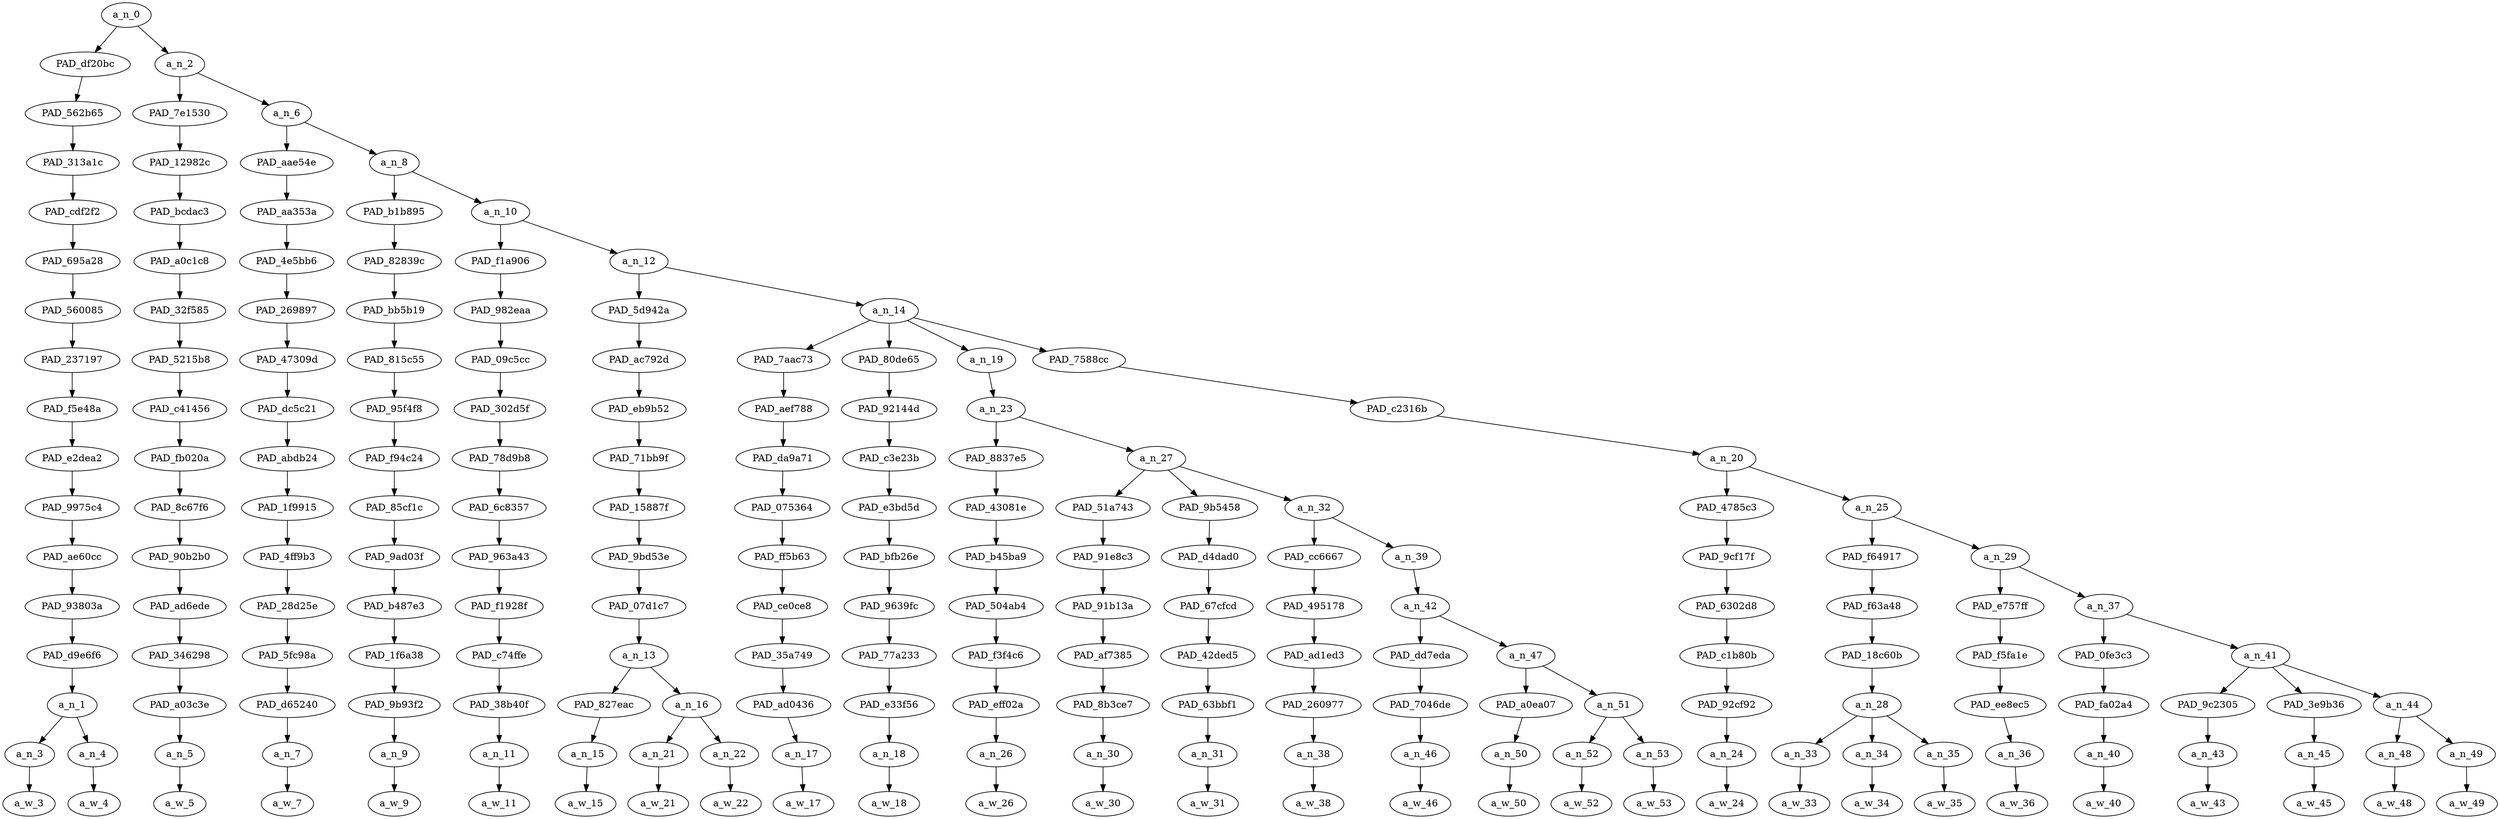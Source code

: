 strict digraph "" {
	a_n_0	[div_dir=-1,
		index=0,
		level=16,
		pos="1.839599609375,16!",
		text_span="[0, 1, 2, 3, 4, 5, 6, 7, 8, 9, 10, 11, 12, 13, 14, 15, 16, 17, 18, 19, 20, 21, 22, 23, 24, 25, 26, 27, 28]",
		value=1.00000002];
	PAD_df20bc	[div_dir=1,
		index=0,
		level=15,
		pos="0.5,15!",
		text_span="[0, 1]",
		value=0.06451453];
	a_n_0 -> PAD_df20bc;
	a_n_2	[div_dir=-1,
		index=1,
		level=15,
		pos="3.17919921875,15!",
		text_span="[2, 3, 4, 5, 6, 7, 8, 9, 10, 11, 12, 13, 14, 15, 16, 17, 18, 19, 20, 21, 22, 23, 24, 25, 26, 27, 28]",
		value=0.93546769];
	a_n_0 -> a_n_2;
	PAD_562b65	[div_dir=1,
		index=0,
		level=14,
		pos="0.5,14!",
		text_span="[0, 1]",
		value=0.06451453];
	PAD_df20bc -> PAD_562b65;
	PAD_313a1c	[div_dir=1,
		index=0,
		level=13,
		pos="0.5,13!",
		text_span="[0, 1]",
		value=0.06451453];
	PAD_562b65 -> PAD_313a1c;
	PAD_cdf2f2	[div_dir=1,
		index=0,
		level=12,
		pos="0.5,12!",
		text_span="[0, 1]",
		value=0.06451453];
	PAD_313a1c -> PAD_cdf2f2;
	PAD_695a28	[div_dir=1,
		index=0,
		level=11,
		pos="0.5,11!",
		text_span="[0, 1]",
		value=0.06451453];
	PAD_cdf2f2 -> PAD_695a28;
	PAD_560085	[div_dir=1,
		index=0,
		level=10,
		pos="0.5,10!",
		text_span="[0, 1]",
		value=0.06451453];
	PAD_695a28 -> PAD_560085;
	PAD_237197	[div_dir=1,
		index=0,
		level=9,
		pos="0.5,9!",
		text_span="[0, 1]",
		value=0.06451453];
	PAD_560085 -> PAD_237197;
	PAD_f5e48a	[div_dir=1,
		index=0,
		level=8,
		pos="0.5,8!",
		text_span="[0, 1]",
		value=0.06451453];
	PAD_237197 -> PAD_f5e48a;
	PAD_e2dea2	[div_dir=1,
		index=0,
		level=7,
		pos="0.5,7!",
		text_span="[0, 1]",
		value=0.06451453];
	PAD_f5e48a -> PAD_e2dea2;
	PAD_9975c4	[div_dir=1,
		index=0,
		level=6,
		pos="0.5,6!",
		text_span="[0, 1]",
		value=0.06451453];
	PAD_e2dea2 -> PAD_9975c4;
	PAD_ae60cc	[div_dir=1,
		index=0,
		level=5,
		pos="0.5,5!",
		text_span="[0, 1]",
		value=0.06451453];
	PAD_9975c4 -> PAD_ae60cc;
	PAD_93803a	[div_dir=1,
		index=0,
		level=4,
		pos="0.5,4!",
		text_span="[0, 1]",
		value=0.06451453];
	PAD_ae60cc -> PAD_93803a;
	PAD_d9e6f6	[div_dir=1,
		index=0,
		level=3,
		pos="0.5,3!",
		text_span="[0, 1]",
		value=0.06451453];
	PAD_93803a -> PAD_d9e6f6;
	a_n_1	[div_dir=1,
		index=0,
		level=2,
		pos="0.5,2!",
		text_span="[0, 1]",
		value=0.06451453];
	PAD_d9e6f6 -> a_n_1;
	a_n_3	[div_dir=1,
		index=0,
		level=1,
		pos="0.0,1!",
		text_span="[0]",
		value=0.02640647];
	a_n_1 -> a_n_3;
	a_n_4	[div_dir=1,
		index=1,
		level=1,
		pos="1.0,1!",
		text_span="[1]",
		value=0.03806946];
	a_n_1 -> a_n_4;
	a_w_3	[div_dir=0,
		index=0,
		level=0,
		pos="0,0!",
		text_span="[0]",
		value="<user>"];
	a_n_3 -> a_w_3;
	a_w_4	[div_dir=0,
		index=1,
		level=0,
		pos="1,0!",
		text_span="[1]",
		value=nah];
	a_n_4 -> a_w_4;
	PAD_7e1530	[div_dir=-1,
		index=1,
		level=14,
		pos="2.0,14!",
		text_span="[2]",
		value=0.02157245];
	a_n_2 -> PAD_7e1530;
	a_n_6	[div_dir=-1,
		index=2,
		level=14,
		pos="4.3583984375,14!",
		text_span="[3, 4, 5, 6, 7, 8, 9, 10, 11, 12, 13, 14, 15, 16, 17, 18, 19, 20, 21, 22, 23, 24, 25, 26, 27, 28]",
		value=0.91386960];
	a_n_2 -> a_n_6;
	PAD_12982c	[div_dir=-1,
		index=1,
		level=13,
		pos="2.0,13!",
		text_span="[2]",
		value=0.02157245];
	PAD_7e1530 -> PAD_12982c;
	PAD_bcdac3	[div_dir=-1,
		index=1,
		level=12,
		pos="2.0,12!",
		text_span="[2]",
		value=0.02157245];
	PAD_12982c -> PAD_bcdac3;
	PAD_a0c1c8	[div_dir=-1,
		index=1,
		level=11,
		pos="2.0,11!",
		text_span="[2]",
		value=0.02157245];
	PAD_bcdac3 -> PAD_a0c1c8;
	PAD_32f585	[div_dir=-1,
		index=1,
		level=10,
		pos="2.0,10!",
		text_span="[2]",
		value=0.02157245];
	PAD_a0c1c8 -> PAD_32f585;
	PAD_5215b8	[div_dir=-1,
		index=1,
		level=9,
		pos="2.0,9!",
		text_span="[2]",
		value=0.02157245];
	PAD_32f585 -> PAD_5215b8;
	PAD_c41456	[div_dir=-1,
		index=1,
		level=8,
		pos="2.0,8!",
		text_span="[2]",
		value=0.02157245];
	PAD_5215b8 -> PAD_c41456;
	PAD_fb020a	[div_dir=-1,
		index=1,
		level=7,
		pos="2.0,7!",
		text_span="[2]",
		value=0.02157245];
	PAD_c41456 -> PAD_fb020a;
	PAD_8c67f6	[div_dir=-1,
		index=1,
		level=6,
		pos="2.0,6!",
		text_span="[2]",
		value=0.02157245];
	PAD_fb020a -> PAD_8c67f6;
	PAD_90b2b0	[div_dir=-1,
		index=1,
		level=5,
		pos="2.0,5!",
		text_span="[2]",
		value=0.02157245];
	PAD_8c67f6 -> PAD_90b2b0;
	PAD_ad6ede	[div_dir=-1,
		index=1,
		level=4,
		pos="2.0,4!",
		text_span="[2]",
		value=0.02157245];
	PAD_90b2b0 -> PAD_ad6ede;
	PAD_346298	[div_dir=-1,
		index=1,
		level=3,
		pos="2.0,3!",
		text_span="[2]",
		value=0.02157245];
	PAD_ad6ede -> PAD_346298;
	PAD_a03c3e	[div_dir=-1,
		index=1,
		level=2,
		pos="2.0,2!",
		text_span="[2]",
		value=0.02157245];
	PAD_346298 -> PAD_a03c3e;
	a_n_5	[div_dir=-1,
		index=2,
		level=1,
		pos="2.0,1!",
		text_span="[2]",
		value=0.02157245];
	PAD_a03c3e -> a_n_5;
	a_w_5	[div_dir=0,
		index=2,
		level=0,
		pos="2,0!",
		text_span="[2]",
		value=let];
	a_n_5 -> a_w_5;
	PAD_aae54e	[div_dir=-1,
		index=2,
		level=13,
		pos="3.0,13!",
		text_span="[3]",
		value=0.02118823];
	a_n_6 -> PAD_aae54e;
	a_n_8	[div_dir=-1,
		index=3,
		level=13,
		pos="5.716796875,13!",
		text_span="[4, 5, 6, 7, 8, 9, 10, 11, 12, 13, 14, 15, 16, 17, 18, 19, 20, 21, 22, 23, 24, 25, 26, 27, 28]",
		value=0.89266637];
	a_n_6 -> a_n_8;
	PAD_aa353a	[div_dir=-1,
		index=2,
		level=12,
		pos="3.0,12!",
		text_span="[3]",
		value=0.02118823];
	PAD_aae54e -> PAD_aa353a;
	PAD_4e5bb6	[div_dir=-1,
		index=2,
		level=11,
		pos="3.0,11!",
		text_span="[3]",
		value=0.02118823];
	PAD_aa353a -> PAD_4e5bb6;
	PAD_269897	[div_dir=-1,
		index=2,
		level=10,
		pos="3.0,10!",
		text_span="[3]",
		value=0.02118823];
	PAD_4e5bb6 -> PAD_269897;
	PAD_47309d	[div_dir=-1,
		index=2,
		level=9,
		pos="3.0,9!",
		text_span="[3]",
		value=0.02118823];
	PAD_269897 -> PAD_47309d;
	PAD_dc5c21	[div_dir=-1,
		index=2,
		level=8,
		pos="3.0,8!",
		text_span="[3]",
		value=0.02118823];
	PAD_47309d -> PAD_dc5c21;
	PAD_abdb24	[div_dir=-1,
		index=2,
		level=7,
		pos="3.0,7!",
		text_span="[3]",
		value=0.02118823];
	PAD_dc5c21 -> PAD_abdb24;
	PAD_1f9915	[div_dir=-1,
		index=2,
		level=6,
		pos="3.0,6!",
		text_span="[3]",
		value=0.02118823];
	PAD_abdb24 -> PAD_1f9915;
	PAD_4ff9b3	[div_dir=-1,
		index=2,
		level=5,
		pos="3.0,5!",
		text_span="[3]",
		value=0.02118823];
	PAD_1f9915 -> PAD_4ff9b3;
	PAD_28d25e	[div_dir=-1,
		index=2,
		level=4,
		pos="3.0,4!",
		text_span="[3]",
		value=0.02118823];
	PAD_4ff9b3 -> PAD_28d25e;
	PAD_5fc98a	[div_dir=-1,
		index=2,
		level=3,
		pos="3.0,3!",
		text_span="[3]",
		value=0.02118823];
	PAD_28d25e -> PAD_5fc98a;
	PAD_d65240	[div_dir=-1,
		index=2,
		level=2,
		pos="3.0,2!",
		text_span="[3]",
		value=0.02118823];
	PAD_5fc98a -> PAD_d65240;
	a_n_7	[div_dir=-1,
		index=3,
		level=1,
		pos="3.0,1!",
		text_span="[3]",
		value=0.02118823];
	PAD_d65240 -> a_n_7;
	a_w_7	[div_dir=0,
		index=3,
		level=0,
		pos="3,0!",
		text_span="[3]",
		value=me];
	a_n_7 -> a_w_7;
	PAD_b1b895	[div_dir=1,
		index=3,
		level=12,
		pos="4.0,12!",
		text_span="[4]",
		value=0.03450278];
	a_n_8 -> PAD_b1b895;
	a_n_10	[div_dir=-1,
		index=4,
		level=12,
		pos="7.43359375,12!",
		text_span="[5, 6, 7, 8, 9, 10, 11, 12, 13, 14, 15, 16, 17, 18, 19, 20, 21, 22, 23, 24, 25, 26, 27, 28]",
		value=0.85815947];
	a_n_8 -> a_n_10;
	PAD_82839c	[div_dir=1,
		index=3,
		level=11,
		pos="4.0,11!",
		text_span="[4]",
		value=0.03450278];
	PAD_b1b895 -> PAD_82839c;
	PAD_bb5b19	[div_dir=1,
		index=3,
		level=10,
		pos="4.0,10!",
		text_span="[4]",
		value=0.03450278];
	PAD_82839c -> PAD_bb5b19;
	PAD_815c55	[div_dir=1,
		index=3,
		level=9,
		pos="4.0,9!",
		text_span="[4]",
		value=0.03450278];
	PAD_bb5b19 -> PAD_815c55;
	PAD_95f4f8	[div_dir=1,
		index=3,
		level=8,
		pos="4.0,8!",
		text_span="[4]",
		value=0.03450278];
	PAD_815c55 -> PAD_95f4f8;
	PAD_f94c24	[div_dir=1,
		index=3,
		level=7,
		pos="4.0,7!",
		text_span="[4]",
		value=0.03450278];
	PAD_95f4f8 -> PAD_f94c24;
	PAD_85cf1c	[div_dir=1,
		index=3,
		level=6,
		pos="4.0,6!",
		text_span="[4]",
		value=0.03450278];
	PAD_f94c24 -> PAD_85cf1c;
	PAD_9ad03f	[div_dir=1,
		index=3,
		level=5,
		pos="4.0,5!",
		text_span="[4]",
		value=0.03450278];
	PAD_85cf1c -> PAD_9ad03f;
	PAD_b487e3	[div_dir=1,
		index=3,
		level=4,
		pos="4.0,4!",
		text_span="[4]",
		value=0.03450278];
	PAD_9ad03f -> PAD_b487e3;
	PAD_1f6a38	[div_dir=1,
		index=3,
		level=3,
		pos="4.0,3!",
		text_span="[4]",
		value=0.03450278];
	PAD_b487e3 -> PAD_1f6a38;
	PAD_9b93f2	[div_dir=1,
		index=3,
		level=2,
		pos="4.0,2!",
		text_span="[4]",
		value=0.03450278];
	PAD_1f6a38 -> PAD_9b93f2;
	a_n_9	[div_dir=1,
		index=4,
		level=1,
		pos="4.0,1!",
		text_span="[4]",
		value=0.03450278];
	PAD_9b93f2 -> a_n_9;
	a_w_9	[div_dir=0,
		index=4,
		level=0,
		pos="4,0!",
		text_span="[4]",
		value=translate];
	a_n_9 -> a_w_9;
	PAD_f1a906	[div_dir=1,
		index=4,
		level=11,
		pos="5.0,11!",
		text_span="[5]",
		value=0.01862827];
	a_n_10 -> PAD_f1a906;
	a_n_12	[div_dir=-1,
		index=5,
		level=11,
		pos="9.8671875,11!",
		text_span="[6, 7, 8, 9, 10, 11, 12, 13, 14, 15, 16, 17, 18, 19, 20, 21, 22, 23, 24, 25, 26, 27, 28]",
		value=0.83952267];
	a_n_10 -> a_n_12;
	PAD_982eaa	[div_dir=1,
		index=4,
		level=10,
		pos="5.0,10!",
		text_span="[5]",
		value=0.01862827];
	PAD_f1a906 -> PAD_982eaa;
	PAD_09c5cc	[div_dir=1,
		index=4,
		level=9,
		pos="5.0,9!",
		text_span="[5]",
		value=0.01862827];
	PAD_982eaa -> PAD_09c5cc;
	PAD_302d5f	[div_dir=1,
		index=4,
		level=8,
		pos="5.0,8!",
		text_span="[5]",
		value=0.01862827];
	PAD_09c5cc -> PAD_302d5f;
	PAD_78d9b8	[div_dir=1,
		index=4,
		level=7,
		pos="5.0,7!",
		text_span="[5]",
		value=0.01862827];
	PAD_302d5f -> PAD_78d9b8;
	PAD_6c8357	[div_dir=1,
		index=4,
		level=6,
		pos="5.0,6!",
		text_span="[5]",
		value=0.01862827];
	PAD_78d9b8 -> PAD_6c8357;
	PAD_963a43	[div_dir=1,
		index=4,
		level=5,
		pos="5.0,5!",
		text_span="[5]",
		value=0.01862827];
	PAD_6c8357 -> PAD_963a43;
	PAD_f1928f	[div_dir=1,
		index=4,
		level=4,
		pos="5.0,4!",
		text_span="[5]",
		value=0.01862827];
	PAD_963a43 -> PAD_f1928f;
	PAD_c74ffe	[div_dir=1,
		index=4,
		level=3,
		pos="5.0,3!",
		text_span="[5]",
		value=0.01862827];
	PAD_f1928f -> PAD_c74ffe;
	PAD_38b40f	[div_dir=1,
		index=4,
		level=2,
		pos="5.0,2!",
		text_span="[5]",
		value=0.01862827];
	PAD_c74ffe -> PAD_38b40f;
	a_n_11	[div_dir=1,
		index=5,
		level=1,
		pos="5.0,1!",
		text_span="[5]",
		value=0.01862827];
	PAD_38b40f -> a_n_11;
	a_w_11	[div_dir=0,
		index=5,
		level=0,
		pos="5,0!",
		text_span="[5]",
		value=when];
	a_n_11 -> a_w_11;
	PAD_5d942a	[div_dir=-1,
		index=5,
		level=10,
		pos="6.75,10!",
		text_span="[6, 7, 8]",
		value=0.07130250];
	a_n_12 -> PAD_5d942a;
	a_n_14	[div_dir=-1,
		index=6,
		level=10,
		pos="12.984375,10!",
		text_span="[9, 10, 11, 12, 13, 14, 15, 16, 17, 18, 19, 20, 21, 22, 23, 24, 25, 26, 27, 28]",
		value=0.76821087];
	a_n_12 -> a_n_14;
	PAD_ac792d	[div_dir=-1,
		index=5,
		level=9,
		pos="6.75,9!",
		text_span="[6, 7, 8]",
		value=0.07130250];
	PAD_5d942a -> PAD_ac792d;
	PAD_eb9b52	[div_dir=-1,
		index=5,
		level=8,
		pos="6.75,8!",
		text_span="[6, 7, 8]",
		value=0.07130250];
	PAD_ac792d -> PAD_eb9b52;
	PAD_71bb9f	[div_dir=-1,
		index=5,
		level=7,
		pos="6.75,7!",
		text_span="[6, 7, 8]",
		value=0.07130250];
	PAD_eb9b52 -> PAD_71bb9f;
	PAD_15887f	[div_dir=-1,
		index=5,
		level=6,
		pos="6.75,6!",
		text_span="[6, 7, 8]",
		value=0.07130250];
	PAD_71bb9f -> PAD_15887f;
	PAD_9bd53e	[div_dir=-1,
		index=5,
		level=5,
		pos="6.75,5!",
		text_span="[6, 7, 8]",
		value=0.07130250];
	PAD_15887f -> PAD_9bd53e;
	PAD_07d1c7	[div_dir=-1,
		index=5,
		level=4,
		pos="6.75,4!",
		text_span="[6, 7, 8]",
		value=0.07130250];
	PAD_9bd53e -> PAD_07d1c7;
	a_n_13	[div_dir=-1,
		index=5,
		level=3,
		pos="6.75,3!",
		text_span="[6, 7, 8]",
		value=0.07130250];
	PAD_07d1c7 -> a_n_13;
	PAD_827eac	[div_dir=-1,
		index=5,
		level=2,
		pos="6.0,2!",
		text_span="[6]",
		value=0.01817592];
	a_n_13 -> PAD_827eac;
	a_n_16	[div_dir=1,
		index=6,
		level=2,
		pos="7.5,2!",
		text_span="[7, 8]",
		value=0.05312231];
	a_n_13 -> a_n_16;
	a_n_15	[div_dir=-1,
		index=6,
		level=1,
		pos="6.0,1!",
		text_span="[6]",
		value=0.01817592];
	PAD_827eac -> a_n_15;
	a_w_15	[div_dir=0,
		index=6,
		level=0,
		pos="6,0!",
		text_span="[6]",
		value=one];
	a_n_15 -> a_w_15;
	a_n_21	[div_dir=1,
		index=7,
		level=1,
		pos="7.0,1!",
		text_span="[7]",
		value=0.01746420];
	a_n_16 -> a_n_21;
	a_n_22	[div_dir=1,
		index=8,
		level=1,
		pos="8.0,1!",
		text_span="[8]",
		value=0.03562635];
	a_n_16 -> a_n_22;
	a_w_21	[div_dir=0,
		index=7,
		level=0,
		pos="7,0!",
		text_span="[7]",
		value=of];
	a_n_21 -> a_w_21;
	a_w_22	[div_dir=0,
		index=8,
		level=0,
		pos="8,0!",
		text_span="[8]",
		value=us];
	a_n_22 -> a_w_22;
	PAD_7aac73	[div_dir=-1,
		index=6,
		level=9,
		pos="9.0,9!",
		text_span="[9]",
		value=0.08129179];
	a_n_14 -> PAD_7aac73;
	PAD_80de65	[div_dir=1,
		index=7,
		level=9,
		pos="10.0,9!",
		text_span="[10]",
		value=0.02432027];
	a_n_14 -> PAD_80de65;
	a_n_19	[div_dir=-1,
		index=8,
		level=9,
		pos="12.15625,9!",
		text_span="[11, 12, 13, 14, 15, 16, 17, 18]",
		value=0.20646638];
	a_n_14 -> a_n_19;
	PAD_7588cc	[div_dir=1,
		index=9,
		level=9,
		pos="20.78125,9!",
		text_span="[19, 20, 21, 22, 23, 24, 25, 26, 27, 28]",
		value=0.45612407];
	a_n_14 -> PAD_7588cc;
	PAD_aef788	[div_dir=-1,
		index=6,
		level=8,
		pos="9.0,8!",
		text_span="[9]",
		value=0.08129179];
	PAD_7aac73 -> PAD_aef788;
	PAD_da9a71	[div_dir=-1,
		index=6,
		level=7,
		pos="9.0,7!",
		text_span="[9]",
		value=0.08129179];
	PAD_aef788 -> PAD_da9a71;
	PAD_075364	[div_dir=-1,
		index=6,
		level=6,
		pos="9.0,6!",
		text_span="[9]",
		value=0.08129179];
	PAD_da9a71 -> PAD_075364;
	PAD_ff5b63	[div_dir=-1,
		index=6,
		level=5,
		pos="9.0,5!",
		text_span="[9]",
		value=0.08129179];
	PAD_075364 -> PAD_ff5b63;
	PAD_ce0ce8	[div_dir=-1,
		index=6,
		level=4,
		pos="9.0,4!",
		text_span="[9]",
		value=0.08129179];
	PAD_ff5b63 -> PAD_ce0ce8;
	PAD_35a749	[div_dir=-1,
		index=6,
		level=3,
		pos="9.0,3!",
		text_span="[9]",
		value=0.08129179];
	PAD_ce0ce8 -> PAD_35a749;
	PAD_ad0436	[div_dir=-1,
		index=7,
		level=2,
		pos="9.0,2!",
		text_span="[9]",
		value=0.08129179];
	PAD_35a749 -> PAD_ad0436;
	a_n_17	[div_dir=-1,
		index=9,
		level=1,
		pos="9.0,1!",
		text_span="[9]",
		value=0.08129179];
	PAD_ad0436 -> a_n_17;
	a_w_17	[div_dir=0,
		index=9,
		level=0,
		pos="9,0!",
		text_span="[9]",
		value=fucks];
	a_n_17 -> a_w_17;
	PAD_92144d	[div_dir=1,
		index=7,
		level=8,
		pos="10.0,8!",
		text_span="[10]",
		value=0.02432027];
	PAD_80de65 -> PAD_92144d;
	PAD_c3e23b	[div_dir=1,
		index=7,
		level=7,
		pos="10.0,7!",
		text_span="[10]",
		value=0.02432027];
	PAD_92144d -> PAD_c3e23b;
	PAD_e3bd5d	[div_dir=1,
		index=7,
		level=6,
		pos="10.0,6!",
		text_span="[10]",
		value=0.02432027];
	PAD_c3e23b -> PAD_e3bd5d;
	PAD_bfb26e	[div_dir=1,
		index=7,
		level=5,
		pos="10.0,5!",
		text_span="[10]",
		value=0.02432027];
	PAD_e3bd5d -> PAD_bfb26e;
	PAD_9639fc	[div_dir=1,
		index=7,
		level=4,
		pos="10.0,4!",
		text_span="[10]",
		value=0.02432027];
	PAD_bfb26e -> PAD_9639fc;
	PAD_77a233	[div_dir=1,
		index=7,
		level=3,
		pos="10.0,3!",
		text_span="[10]",
		value=0.02432027];
	PAD_9639fc -> PAD_77a233;
	PAD_e33f56	[div_dir=1,
		index=8,
		level=2,
		pos="10.0,2!",
		text_span="[10]",
		value=0.02432027];
	PAD_77a233 -> PAD_e33f56;
	a_n_18	[div_dir=1,
		index=10,
		level=1,
		pos="10.0,1!",
		text_span="[10]",
		value=0.02432027];
	PAD_e33f56 -> a_n_18;
	a_w_18	[div_dir=0,
		index=10,
		level=0,
		pos="10,0!",
		text_span="[10]",
		value=up];
	a_n_18 -> a_w_18;
	a_n_23	[div_dir=-1,
		index=8,
		level=8,
		pos="12.15625,8!",
		text_span="[11, 12, 13, 14, 15, 16, 17, 18]",
		value=0.20644337];
	a_n_19 -> a_n_23;
	PAD_8837e5	[div_dir=-1,
		index=8,
		level=7,
		pos="11.0,7!",
		text_span="[11]",
		value=0.02111133];
	a_n_23 -> PAD_8837e5;
	a_n_27	[div_dir=1,
		index=9,
		level=7,
		pos="13.3125,7!",
		text_span="[12, 13, 14, 15, 16, 17, 18]",
		value=0.18530903];
	a_n_23 -> a_n_27;
	PAD_43081e	[div_dir=-1,
		index=8,
		level=6,
		pos="11.0,6!",
		text_span="[11]",
		value=0.02111133];
	PAD_8837e5 -> PAD_43081e;
	PAD_b45ba9	[div_dir=-1,
		index=8,
		level=5,
		pos="11.0,5!",
		text_span="[11]",
		value=0.02111133];
	PAD_43081e -> PAD_b45ba9;
	PAD_504ab4	[div_dir=-1,
		index=8,
		level=4,
		pos="11.0,4!",
		text_span="[11]",
		value=0.02111133];
	PAD_b45ba9 -> PAD_504ab4;
	PAD_f3f4c6	[div_dir=-1,
		index=8,
		level=3,
		pos="11.0,3!",
		text_span="[11]",
		value=0.02111133];
	PAD_504ab4 -> PAD_f3f4c6;
	PAD_eff02a	[div_dir=-1,
		index=9,
		level=2,
		pos="11.0,2!",
		text_span="[11]",
		value=0.02111133];
	PAD_f3f4c6 -> PAD_eff02a;
	a_n_26	[div_dir=-1,
		index=11,
		level=1,
		pos="11.0,1!",
		text_span="[11]",
		value=0.02111133];
	PAD_eff02a -> a_n_26;
	a_w_26	[div_dir=0,
		index=11,
		level=0,
		pos="11,0!",
		text_span="[11]",
		value=we];
	a_n_26 -> a_w_26;
	PAD_51a743	[div_dir=-1,
		index=9,
		level=6,
		pos="12.0,6!",
		text_span="[12]",
		value=0.01721591];
	a_n_27 -> PAD_51a743;
	PAD_9b5458	[div_dir=-1,
		index=10,
		level=6,
		pos="13.0,6!",
		text_span="[13]",
		value=0.01437650];
	a_n_27 -> PAD_9b5458;
	a_n_32	[div_dir=1,
		index=11,
		level=6,
		pos="14.9375,6!",
		text_span="[14, 15, 16, 17, 18]",
		value=0.15370467];
	a_n_27 -> a_n_32;
	PAD_91e8c3	[div_dir=-1,
		index=9,
		level=5,
		pos="12.0,5!",
		text_span="[12]",
		value=0.01721591];
	PAD_51a743 -> PAD_91e8c3;
	PAD_91b13a	[div_dir=-1,
		index=9,
		level=4,
		pos="12.0,4!",
		text_span="[12]",
		value=0.01721591];
	PAD_91e8c3 -> PAD_91b13a;
	PAD_af7385	[div_dir=-1,
		index=9,
		level=3,
		pos="12.0,3!",
		text_span="[12]",
		value=0.01721591];
	PAD_91b13a -> PAD_af7385;
	PAD_8b3ce7	[div_dir=-1,
		index=10,
		level=2,
		pos="12.0,2!",
		text_span="[12]",
		value=0.01721591];
	PAD_af7385 -> PAD_8b3ce7;
	a_n_30	[div_dir=-1,
		index=12,
		level=1,
		pos="12.0,1!",
		text_span="[12]",
		value=0.01721591];
	PAD_8b3ce7 -> a_n_30;
	a_w_30	[div_dir=0,
		index=12,
		level=0,
		pos="12,0!",
		text_span="[12]",
		value=are];
	a_n_30 -> a_w_30;
	PAD_d4dad0	[div_dir=-1,
		index=10,
		level=5,
		pos="13.0,5!",
		text_span="[13]",
		value=0.01437650];
	PAD_9b5458 -> PAD_d4dad0;
	PAD_67cfcd	[div_dir=-1,
		index=10,
		level=4,
		pos="13.0,4!",
		text_span="[13]",
		value=0.01437650];
	PAD_d4dad0 -> PAD_67cfcd;
	PAD_42ded5	[div_dir=-1,
		index=10,
		level=3,
		pos="13.0,3!",
		text_span="[13]",
		value=0.01437650];
	PAD_67cfcd -> PAD_42ded5;
	PAD_63bbf1	[div_dir=-1,
		index=11,
		level=2,
		pos="13.0,2!",
		text_span="[13]",
		value=0.01437650];
	PAD_42ded5 -> PAD_63bbf1;
	a_n_31	[div_dir=-1,
		index=13,
		level=1,
		pos="13.0,1!",
		text_span="[13]",
		value=0.01437650];
	PAD_63bbf1 -> a_n_31;
	a_w_31	[div_dir=0,
		index=13,
		level=0,
		pos="13,0!",
		text_span="[13]",
		value=all];
	a_n_31 -> a_w_31;
	PAD_cc6667	[div_dir=1,
		index=11,
		level=5,
		pos="14.0,5!",
		text_span="[14]",
		value=0.01940876];
	a_n_32 -> PAD_cc6667;
	a_n_39	[div_dir=1,
		index=12,
		level=5,
		pos="15.875,5!",
		text_span="[15, 16, 17, 18]",
		value=0.13426379];
	a_n_32 -> a_n_39;
	PAD_495178	[div_dir=1,
		index=11,
		level=4,
		pos="14.0,4!",
		text_span="[14]",
		value=0.01940876];
	PAD_cc6667 -> PAD_495178;
	PAD_ad1ed3	[div_dir=1,
		index=11,
		level=3,
		pos="14.0,3!",
		text_span="[14]",
		value=0.01940876];
	PAD_495178 -> PAD_ad1ed3;
	PAD_260977	[div_dir=1,
		index=12,
		level=2,
		pos="14.0,2!",
		text_span="[14]",
		value=0.01940876];
	PAD_ad1ed3 -> PAD_260977;
	a_n_38	[div_dir=1,
		index=14,
		level=1,
		pos="14.0,1!",
		text_span="[14]",
		value=0.01940876];
	PAD_260977 -> a_n_38;
	a_w_38	[div_dir=0,
		index=14,
		level=0,
		pos="14,0!",
		text_span="[14]",
		value=ready];
	a_n_38 -> a_w_38;
	a_n_42	[div_dir=1,
		index=12,
		level=4,
		pos="15.875,4!",
		text_span="[15, 16, 17, 18]",
		value=0.13423621];
	a_n_39 -> a_n_42;
	PAD_dd7eda	[div_dir=1,
		index=12,
		level=3,
		pos="15.0,3!",
		text_span="[15]",
		value=0.01259620];
	a_n_42 -> PAD_dd7eda;
	a_n_47	[div_dir=1,
		index=13,
		level=3,
		pos="16.75,3!",
		text_span="[16, 17, 18]",
		value=0.12161242];
	a_n_42 -> a_n_47;
	PAD_7046de	[div_dir=1,
		index=13,
		level=2,
		pos="15.0,2!",
		text_span="[15]",
		value=0.01259620];
	PAD_dd7eda -> PAD_7046de;
	a_n_46	[div_dir=1,
		index=15,
		level=1,
		pos="15.0,1!",
		text_span="[15]",
		value=0.01259620];
	PAD_7046de -> a_n_46;
	a_w_46	[div_dir=0,
		index=15,
		level=0,
		pos="15,0!",
		text_span="[15]",
		value=to];
	a_n_46 -> a_w_46;
	PAD_a0ea07	[div_dir=1,
		index=14,
		level=2,
		pos="16.0,2!",
		text_span="[16]",
		value=0.05868772];
	a_n_47 -> PAD_a0ea07;
	a_n_51	[div_dir=-1,
		index=15,
		level=2,
		pos="17.5,2!",
		text_span="[17, 18]",
		value=0.06291032];
	a_n_47 -> a_n_51;
	a_n_50	[div_dir=1,
		index=16,
		level=1,
		pos="16.0,1!",
		text_span="[16]",
		value=0.05868772];
	PAD_a0ea07 -> a_n_50;
	a_w_50	[div_dir=0,
		index=16,
		level=0,
		pos="16,0!",
		text_span="[16]",
		value=tweak];
	a_n_50 -> a_w_50;
	a_n_52	[div_dir=1,
		index=17,
		level=1,
		pos="17.0,1!",
		text_span="[17]",
		value=0.02006234];
	a_n_51 -> a_n_52;
	a_n_53	[div_dir=-1,
		index=18,
		level=1,
		pos="18.0,1!",
		text_span="[18]",
		value=0.04284359];
	a_n_51 -> a_n_53;
	a_w_52	[div_dir=0,
		index=17,
		level=0,
		pos="17,0!",
		text_span="[17]",
		value=the];
	a_n_52 -> a_w_52;
	a_w_53	[div_dir=0,
		index=18,
		level=0,
		pos="18,0!",
		text_span="[18]",
		value=laws];
	a_n_53 -> a_w_53;
	PAD_c2316b	[div_dir=1,
		index=9,
		level=8,
		pos="20.78125,8!",
		text_span="[19, 20, 21, 22, 23, 24, 25, 26, 27, 28]",
		value=0.45612407];
	PAD_7588cc -> PAD_c2316b;
	a_n_20	[div_dir=1,
		index=10,
		level=7,
		pos="20.78125,7!",
		text_span="[19, 20, 21, 22, 23, 24, 25, 26, 27, 28]",
		value=0.45612407];
	PAD_c2316b -> a_n_20;
	PAD_4785c3	[div_dir=-1,
		index=12,
		level=6,
		pos="19.0,6!",
		text_span="[19]",
		value=0.03017317];
	a_n_20 -> PAD_4785c3;
	a_n_25	[div_dir=1,
		index=13,
		level=6,
		pos="22.5625,6!",
		text_span="[20, 21, 22, 23, 24, 25, 26, 27, 28]",
		value=0.42587202];
	a_n_20 -> a_n_25;
	PAD_9cf17f	[div_dir=-1,
		index=13,
		level=5,
		pos="19.0,5!",
		text_span="[19]",
		value=0.03017317];
	PAD_4785c3 -> PAD_9cf17f;
	PAD_6302d8	[div_dir=-1,
		index=13,
		level=4,
		pos="19.0,4!",
		text_span="[19]",
		value=0.03017317];
	PAD_9cf17f -> PAD_6302d8;
	PAD_c1b80b	[div_dir=-1,
		index=14,
		level=3,
		pos="19.0,3!",
		text_span="[19]",
		value=0.03017317];
	PAD_6302d8 -> PAD_c1b80b;
	PAD_92cf92	[div_dir=-1,
		index=16,
		level=2,
		pos="19.0,2!",
		text_span="[19]",
		value=0.03017317];
	PAD_c1b80b -> PAD_92cf92;
	a_n_24	[div_dir=-1,
		index=19,
		level=1,
		pos="19.0,1!",
		text_span="[19]",
		value=0.03017317];
	PAD_92cf92 -> a_n_24;
	a_w_24	[div_dir=0,
		index=19,
		level=0,
		pos="19,0!",
		text_span="[19]",
		value=so];
	a_n_24 -> a_w_24;
	PAD_f64917	[div_dir=1,
		index=14,
		level=5,
		pos="21.0,5!",
		text_span="[20, 21, 22]",
		value=0.27847651];
	a_n_25 -> PAD_f64917;
	a_n_29	[div_dir=-1,
		index=15,
		level=5,
		pos="24.125,5!",
		text_span="[23, 24, 25, 26, 27, 28]",
		value=0.14728727];
	a_n_25 -> a_n_29;
	PAD_f63a48	[div_dir=1,
		index=14,
		level=4,
		pos="21.0,4!",
		text_span="[20, 21, 22]",
		value=0.27847651];
	PAD_f64917 -> PAD_f63a48;
	PAD_18c60b	[div_dir=1,
		index=15,
		level=3,
		pos="21.0,3!",
		text_span="[20, 21, 22]",
		value=0.27847651];
	PAD_f63a48 -> PAD_18c60b;
	a_n_28	[div_dir=1,
		index=17,
		level=2,
		pos="21.0,2!",
		text_span="[20, 21, 22]",
		value=0.27847651];
	PAD_18c60b -> a_n_28;
	a_n_33	[div_dir=1,
		index=20,
		level=1,
		pos="20.0,1!",
		text_span="[20]",
		value=0.04400868];
	a_n_28 -> a_n_33;
	a_n_34	[div_dir=-1,
		index=21,
		level=1,
		pos="21.0,1!",
		text_span="[21]",
		value=0.11667548];
	a_n_28 -> a_n_34;
	a_n_35	[div_dir=1,
		index=22,
		level=1,
		pos="22.0,1!",
		text_span="[22]",
		value=0.11752231];
	a_n_28 -> a_n_35;
	a_w_33	[div_dir=0,
		index=20,
		level=0,
		pos="20,0!",
		text_span="[20]",
		value=all1];
	a_n_33 -> a_w_33;
	a_w_34	[div_dir=0,
		index=21,
		level=0,
		pos="21,0!",
		text_span="[21]",
		value=white];
	a_n_34 -> a_w_34;
	a_w_35	[div_dir=0,
		index=22,
		level=0,
		pos="22,0!",
		text_span="[22]",
		value=asses];
	a_n_35 -> a_w_35;
	PAD_e757ff	[div_dir=1,
		index=15,
		level=4,
		pos="23.0,4!",
		text_span="[23]",
		value=0.01904924];
	a_n_29 -> PAD_e757ff;
	a_n_37	[div_dir=-1,
		index=16,
		level=4,
		pos="25.25,4!",
		text_span="[24, 25, 26, 27, 28]",
		value=0.12815291];
	a_n_29 -> a_n_37;
	PAD_f5fa1e	[div_dir=1,
		index=16,
		level=3,
		pos="23.0,3!",
		text_span="[23]",
		value=0.01904924];
	PAD_e757ff -> PAD_f5fa1e;
	PAD_ee8ec5	[div_dir=1,
		index=18,
		level=2,
		pos="23.0,2!",
		text_span="[23]",
		value=0.01904924];
	PAD_f5fa1e -> PAD_ee8ec5;
	a_n_36	[div_dir=1,
		index=23,
		level=1,
		pos="23.0,1!",
		text_span="[23]",
		value=0.01904924];
	PAD_ee8ec5 -> a_n_36;
	a_w_36	[div_dir=0,
		index=23,
		level=0,
		pos="23,0!",
		text_span="[23]",
		value=can];
	a_n_36 -> a_w_36;
	PAD_0fe3c3	[div_dir=1,
		index=17,
		level=3,
		pos="24.0,3!",
		text_span="[24]",
		value=0.01683150];
	a_n_37 -> PAD_0fe3c3;
	a_n_41	[div_dir=-1,
		index=18,
		level=3,
		pos="26.5,3!",
		text_span="[25, 26, 27, 28]",
		value=0.11122532];
	a_n_37 -> a_n_41;
	PAD_fa02a4	[div_dir=1,
		index=19,
		level=2,
		pos="24.0,2!",
		text_span="[24]",
		value=0.01683150];
	PAD_0fe3c3 -> PAD_fa02a4;
	a_n_40	[div_dir=1,
		index=24,
		level=1,
		pos="24.0,1!",
		text_span="[24]",
		value=0.01683150];
	PAD_fa02a4 -> a_n_40;
	a_w_40	[div_dir=0,
		index=24,
		level=0,
		pos="24,0!",
		text_span="[24]",
		value=be];
	a_n_40 -> a_w_40;
	PAD_9c2305	[div_dir=1,
		index=20,
		level=2,
		pos="25.0,2!",
		text_span="[25]",
		value=0.03434515];
	a_n_41 -> PAD_9c2305;
	PAD_3e9b36	[div_dir=-1,
		index=22,
		level=2,
		pos="28.0,2!",
		text_span="[28]",
		value=0.03675325];
	a_n_41 -> PAD_3e9b36;
	a_n_44	[div_dir=-1,
		index=21,
		level=2,
		pos="26.5,2!",
		text_span="[26, 27]",
		value=0.04000544];
	a_n_41 -> a_n_44;
	a_n_43	[div_dir=1,
		index=25,
		level=1,
		pos="25.0,1!",
		text_span="[25]",
		value=0.03434515];
	PAD_9c2305 -> a_n_43;
	a_w_43	[div_dir=0,
		index=25,
		level=0,
		pos="25,0!",
		text_span="[25]",
		value=covered];
	a_n_43 -> a_w_43;
	a_n_45	[div_dir=-1,
		index=28,
		level=1,
		pos="28.0,1!",
		text_span="[28]",
		value=0.03675325];
	PAD_3e9b36 -> a_n_45;
	a_w_45	[div_dir=0,
		index=28,
		level=0,
		pos="28,0!",
		text_span="[28]",
		value=on];
	a_n_45 -> a_w_45;
	a_n_48	[div_dir=-1,
		index=26,
		level=1,
		pos="26.0,1!",
		text_span="[26]",
		value=0.01907200];
	a_n_44 -> a_n_48;
	a_n_49	[div_dir=-1,
		index=27,
		level=1,
		pos="27.0,1!",
		text_span="[27]",
		value=0.02082632];
	a_n_44 -> a_n_49;
	a_w_48	[div_dir=0,
		index=26,
		level=0,
		pos="26,0!",
		text_span="[26]",
		value=from];
	a_n_48 -> a_w_48;
	a_w_49	[div_dir=0,
		index=27,
		level=0,
		pos="27,0!",
		text_span="[27]",
		value=now];
	a_n_49 -> a_w_49;
}
